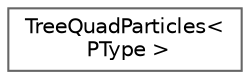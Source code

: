 digraph "Graphical Class Hierarchy"
{
 // LATEX_PDF_SIZE
  bgcolor="transparent";
  edge [fontname=Helvetica,fontsize=10,labelfontname=Helvetica,labelfontsize=10];
  node [fontname=Helvetica,fontsize=10,shape=box,height=0.2,width=0.4];
  rankdir="LR";
  Node0 [id="Node000000",label="TreeQuadParticles\<\l PType \>",height=0.2,width=0.4,color="grey40", fillcolor="white", style="filled",URL="$class_tree_quad_particles.html",tooltip="TreeQuadParticles is a class for calculating the deflection, kappa and gamma by tree method."];
}
